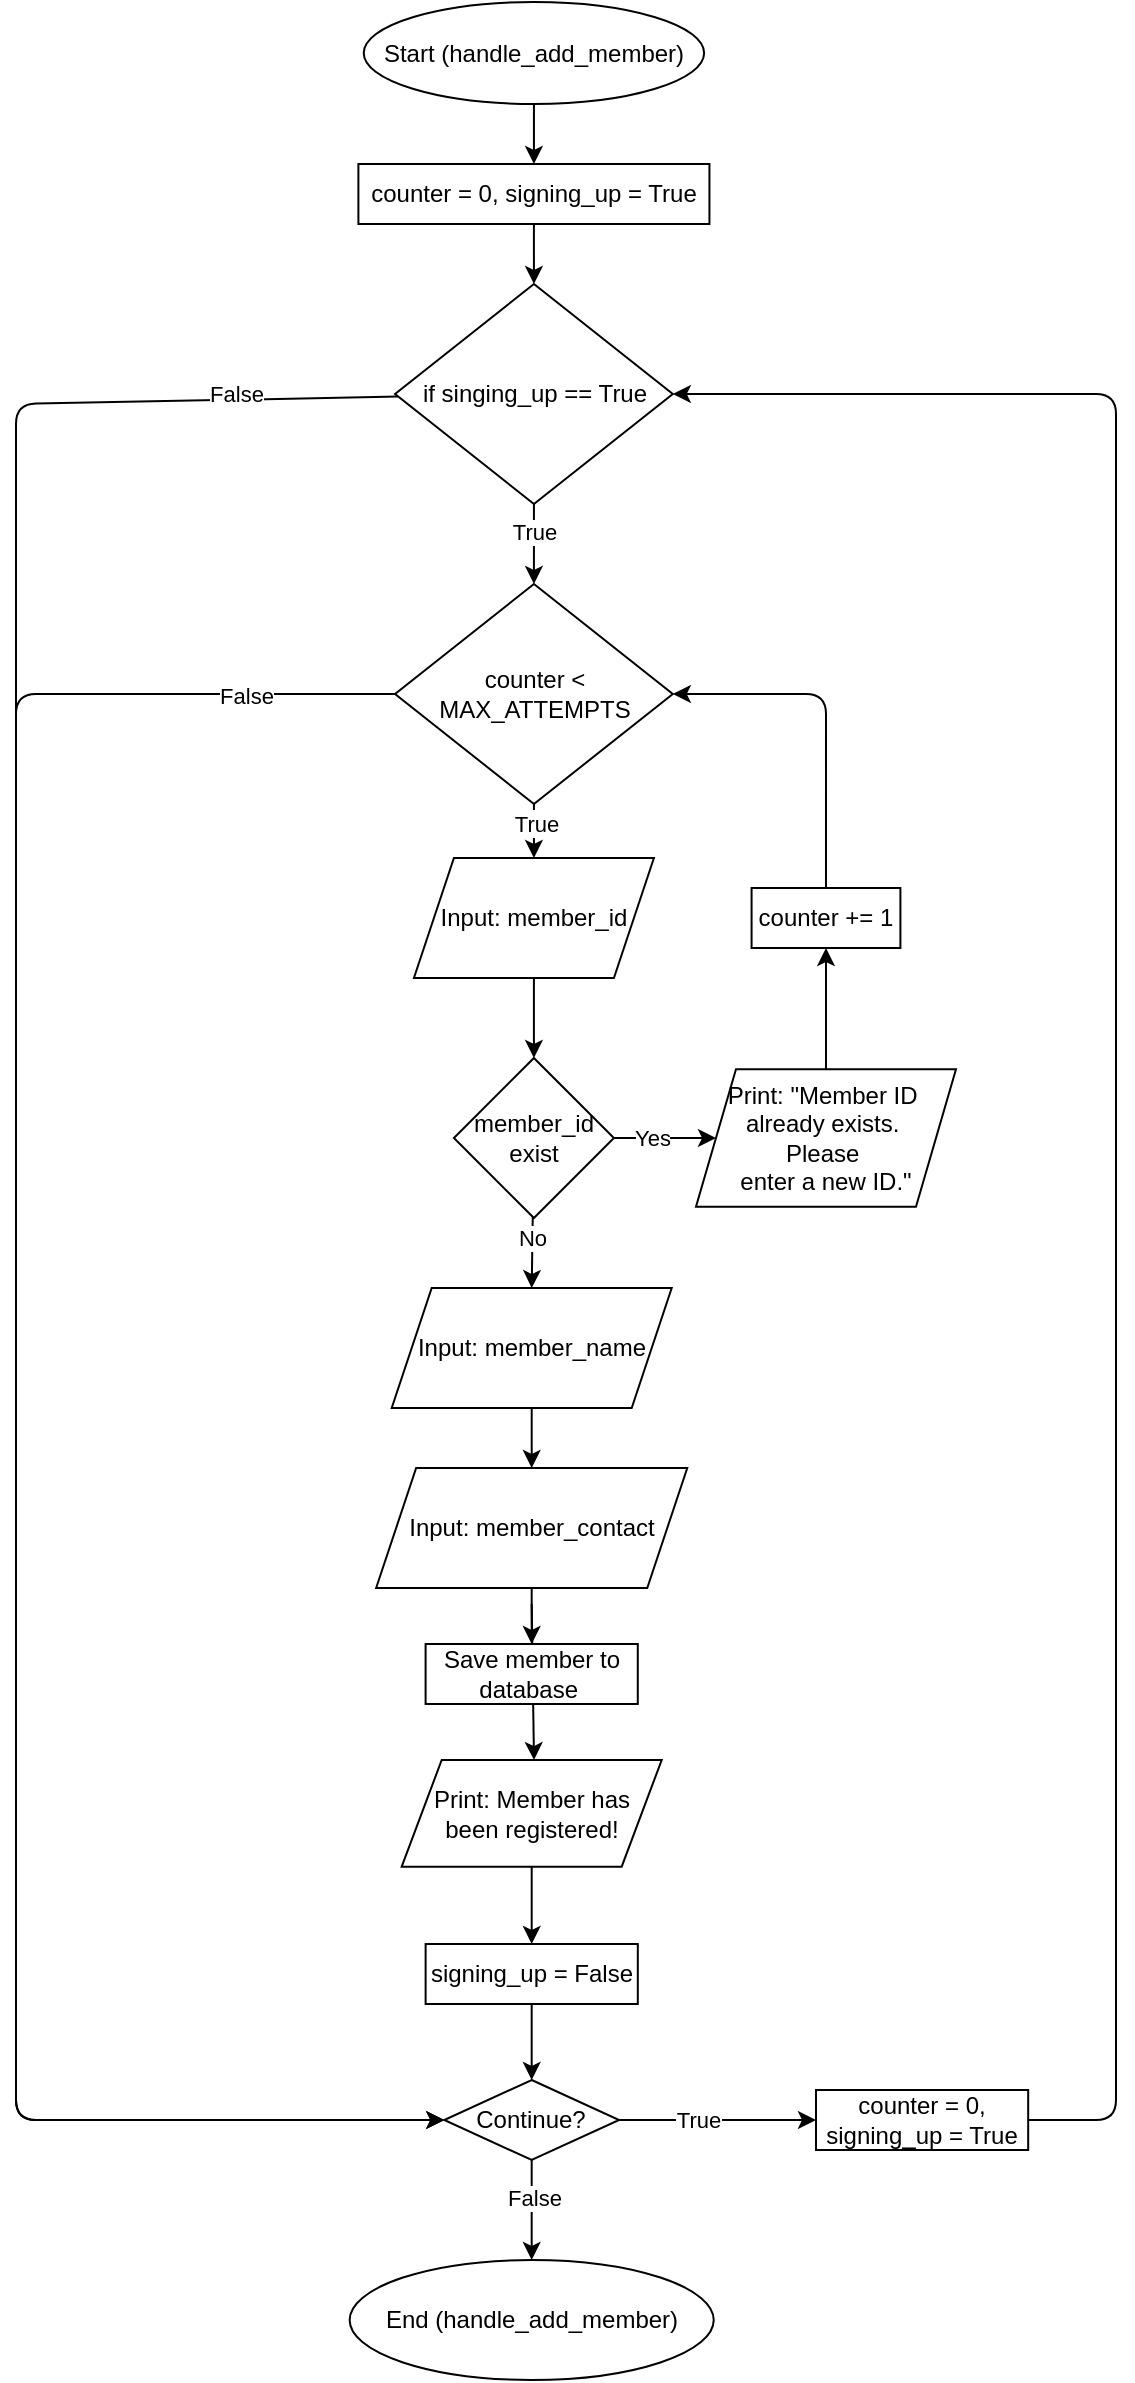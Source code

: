 <mxfile>
    <diagram id="OSkEG1ngoPnX90XY-PIv" name="Page-1">
        <mxGraphModel dx="3975" dy="3704" grid="1" gridSize="10" guides="1" tooltips="1" connect="1" arrows="1" fold="1" page="1" pageScale="1" pageWidth="850" pageHeight="1100" math="0" shadow="0">
            <root>
                <mxCell id="0"/>
                <mxCell id="1" parent="0"/>
                <mxCell id="5" style="edgeStyle=none;html=1;exitX=0.5;exitY=1;exitDx=0;exitDy=0;" parent="1" source="2" target="3" edge="1">
                    <mxGeometry relative="1" as="geometry"/>
                </mxCell>
                <mxCell id="2" value="Start (handle_add_member&lt;span style=&quot;background-color: transparent;&quot;&gt;)&lt;/span&gt;" style="ellipse;whiteSpace=wrap;html=1;" parent="1" vertex="1">
                    <mxGeometry x="-1396.14" y="-2160" width="170.21" height="51" as="geometry"/>
                </mxCell>
                <mxCell id="74" style="edgeStyle=none;html=1;entryX=0.5;entryY=0;entryDx=0;entryDy=0;" parent="1" source="3" target="72" edge="1">
                    <mxGeometry relative="1" as="geometry"/>
                </mxCell>
                <mxCell id="3" value="counter = 0, signing_up = True" style="whiteSpace=wrap;html=1;" parent="1" vertex="1">
                    <mxGeometry x="-1398.8" y="-2079" width="175.52" height="30" as="geometry"/>
                </mxCell>
                <mxCell id="9" style="edgeStyle=none;html=1;exitX=0.5;exitY=1;exitDx=0;exitDy=0;entryX=0.5;entryY=0;entryDx=0;entryDy=0;" parent="1" source="7" target="8" edge="1">
                    <mxGeometry relative="1" as="geometry"/>
                </mxCell>
                <mxCell id="7" value="Input:&amp;nbsp;member_id" style="shape=parallelogram;perimeter=parallelogramPerimeter;whiteSpace=wrap;html=1;fixedSize=1;" parent="1" vertex="1">
                    <mxGeometry x="-1371.04" y="-1732" width="120" height="60" as="geometry"/>
                </mxCell>
                <mxCell id="57" style="edgeStyle=none;html=1;entryX=0.5;entryY=0;entryDx=0;entryDy=0;" parent="1" source="8" target="56" edge="1">
                    <mxGeometry relative="1" as="geometry"/>
                </mxCell>
                <mxCell id="58" value="No" style="edgeLabel;html=1;align=center;verticalAlign=middle;resizable=0;points=[];" parent="57" vertex="1" connectable="0">
                    <mxGeometry x="-0.404" relative="1" as="geometry">
                        <mxPoint as="offset"/>
                    </mxGeometry>
                </mxCell>
                <mxCell id="119" style="edgeStyle=none;html=1;" parent="1" source="8" target="114" edge="1">
                    <mxGeometry relative="1" as="geometry"/>
                </mxCell>
                <mxCell id="120" value="Yes" style="edgeLabel;html=1;align=center;verticalAlign=middle;resizable=0;points=[];" parent="119" vertex="1" connectable="0">
                    <mxGeometry x="-0.263" relative="1" as="geometry">
                        <mxPoint as="offset"/>
                    </mxGeometry>
                </mxCell>
                <mxCell id="8" value="member_id exist" style="rhombus;whiteSpace=wrap;html=1;" parent="1" vertex="1">
                    <mxGeometry x="-1351.04" y="-1632" width="80" height="80" as="geometry"/>
                </mxCell>
                <mxCell id="18" style="edgeStyle=none;html=1;entryX=0.5;entryY=0;entryDx=0;entryDy=0;exitX=0.5;exitY=1;exitDx=0;exitDy=0;" parent="1" source="16" target="7" edge="1">
                    <mxGeometry relative="1" as="geometry">
                        <mxPoint x="-1311.15" y="-1757" as="sourcePoint"/>
                    </mxGeometry>
                </mxCell>
                <mxCell id="19" value="Yes" style="edgeLabel;html=1;align=center;verticalAlign=middle;resizable=0;points=[];" parent="18" vertex="1" connectable="0">
                    <mxGeometry x="-0.333" relative="1" as="geometry">
                        <mxPoint as="offset"/>
                    </mxGeometry>
                </mxCell>
                <mxCell id="105" value="True" style="edgeLabel;html=1;align=center;verticalAlign=middle;resizable=0;points=[];" parent="18" vertex="1" connectable="0">
                    <mxGeometry x="-0.275" y="-2" relative="1" as="geometry">
                        <mxPoint x="3" as="offset"/>
                    </mxGeometry>
                </mxCell>
                <mxCell id="126" style="edgeStyle=none;html=1;exitX=0;exitY=0.5;exitDx=0;exitDy=0;entryX=0;entryY=0.5;entryDx=0;entryDy=0;" parent="1" source="16" target="78" edge="1">
                    <mxGeometry relative="1" as="geometry">
                        <mxPoint x="-1570" y="-1813.75" as="targetPoint"/>
                        <Array as="points">
                            <mxPoint x="-1570" y="-1814"/>
                            <mxPoint x="-1570" y="-1101"/>
                        </Array>
                    </mxGeometry>
                </mxCell>
                <mxCell id="127" value="False" style="edgeLabel;html=1;align=center;verticalAlign=middle;resizable=0;points=[];" vertex="1" connectable="0" parent="126">
                    <mxGeometry x="-0.867" y="1" relative="1" as="geometry">
                        <mxPoint as="offset"/>
                    </mxGeometry>
                </mxCell>
                <mxCell id="16" value="counter &amp;lt; MAX_ATTEMPTS" style="rhombus;whiteSpace=wrap;html=1;" parent="1" vertex="1">
                    <mxGeometry x="-1380.48" y="-1869" width="138.89" height="110" as="geometry"/>
                </mxCell>
                <mxCell id="24" value="End (handle_add_member)" style="ellipse;whiteSpace=wrap;html=1;" parent="1" vertex="1">
                    <mxGeometry x="-1403.18" y="-1031" width="182.05" height="60" as="geometry"/>
                </mxCell>
                <mxCell id="62" style="edgeStyle=none;html=1;exitX=0.5;exitY=1;exitDx=0;exitDy=0;entryX=0.5;entryY=0;entryDx=0;entryDy=0;" parent="1" source="56" target="59" edge="1">
                    <mxGeometry relative="1" as="geometry"/>
                </mxCell>
                <mxCell id="56" value="Input:&amp;nbsp;member_name" style="shape=parallelogram;perimeter=parallelogramPerimeter;whiteSpace=wrap;html=1;fixedSize=1;" parent="1" vertex="1">
                    <mxGeometry x="-1382.15" y="-1517" width="140" height="60" as="geometry"/>
                </mxCell>
                <mxCell id="104" style="edgeStyle=none;html=1;" parent="1" source="59" target="103" edge="1">
                    <mxGeometry relative="1" as="geometry"/>
                </mxCell>
                <mxCell id="59" value="Input:&amp;nbsp;member_contact" style="shape=parallelogram;perimeter=parallelogramPerimeter;whiteSpace=wrap;html=1;fixedSize=1;" parent="1" vertex="1">
                    <mxGeometry x="-1389.93" y="-1427" width="155.56" height="60" as="geometry"/>
                </mxCell>
                <mxCell id="66" style="edgeStyle=none;html=1;exitX=0.5;exitY=1;exitDx=0;exitDy=0;" parent="1" edge="1">
                    <mxGeometry relative="1" as="geometry">
                        <mxPoint x="-1312.155" y="-1359" as="sourcePoint"/>
                        <mxPoint x="-1311" y="-1281" as="targetPoint"/>
                    </mxGeometry>
                </mxCell>
                <mxCell id="70" style="edgeStyle=none;html=1;entryX=0.5;entryY=0;entryDx=0;entryDy=0;" parent="1" source="68" target="69" edge="1">
                    <mxGeometry relative="1" as="geometry"/>
                </mxCell>
                <mxCell id="68" value="Print: Member has been registered!" style="shape=parallelogram;perimeter=parallelogramPerimeter;whiteSpace=wrap;html=1;fixedSize=1;" parent="1" vertex="1">
                    <mxGeometry x="-1377.15" y="-1281" width="130" height="53.33" as="geometry"/>
                </mxCell>
                <mxCell id="84" style="edgeStyle=none;html=1;entryX=0.5;entryY=0;entryDx=0;entryDy=0;" parent="1" source="69" target="78" edge="1">
                    <mxGeometry relative="1" as="geometry"/>
                </mxCell>
                <mxCell id="69" value="signing_up = False" style="whiteSpace=wrap;html=1;" parent="1" vertex="1">
                    <mxGeometry x="-1365.19" y="-1189" width="106.09" height="30" as="geometry"/>
                </mxCell>
                <mxCell id="73" style="edgeStyle=none;html=1;entryX=0.5;entryY=0;entryDx=0;entryDy=0;" parent="1" source="72" target="16" edge="1">
                    <mxGeometry relative="1" as="geometry"/>
                </mxCell>
                <mxCell id="75" value="True" style="edgeLabel;html=1;align=center;verticalAlign=middle;resizable=0;points=[];" parent="73" vertex="1" connectable="0">
                    <mxGeometry x="-0.295" relative="1" as="geometry">
                        <mxPoint as="offset"/>
                    </mxGeometry>
                </mxCell>
                <mxCell id="82" style="edgeStyle=none;html=1;entryX=0;entryY=0.5;entryDx=0;entryDy=0;" parent="1" source="72" target="78" edge="1">
                    <mxGeometry relative="1" as="geometry">
                        <Array as="points">
                            <mxPoint x="-1570" y="-1959"/>
                            <mxPoint x="-1570" y="-1101"/>
                        </Array>
                    </mxGeometry>
                </mxCell>
                <mxCell id="83" value="False" style="edgeLabel;html=1;align=center;verticalAlign=middle;resizable=0;points=[];" parent="82" vertex="1" connectable="0">
                    <mxGeometry x="-0.845" y="1" relative="1" as="geometry">
                        <mxPoint x="17" y="-4" as="offset"/>
                    </mxGeometry>
                </mxCell>
                <mxCell id="72" value="if singing_up == True" style="rhombus;whiteSpace=wrap;html=1;" parent="1" vertex="1">
                    <mxGeometry x="-1380.48" y="-2019" width="138.89" height="110" as="geometry"/>
                </mxCell>
                <mxCell id="79" style="edgeStyle=none;html=1;entryX=0.5;entryY=0;entryDx=0;entryDy=0;" parent="1" source="78" target="24" edge="1">
                    <mxGeometry relative="1" as="geometry"/>
                </mxCell>
                <mxCell id="81" value="False" style="edgeLabel;html=1;align=center;verticalAlign=middle;resizable=0;points=[];" parent="79" vertex="1" connectable="0">
                    <mxGeometry x="-0.235" y="1" relative="1" as="geometry">
                        <mxPoint as="offset"/>
                    </mxGeometry>
                </mxCell>
                <mxCell id="99" style="edgeStyle=none;html=1;entryX=0;entryY=0.5;entryDx=0;entryDy=0;exitX=1;exitY=0.5;exitDx=0;exitDy=0;" parent="1" source="78" target="97" edge="1">
                    <mxGeometry relative="1" as="geometry">
                        <mxPoint x="-1120" y="-1101" as="sourcePoint"/>
                    </mxGeometry>
                </mxCell>
                <mxCell id="101" value="True" style="edgeLabel;html=1;align=center;verticalAlign=middle;resizable=0;points=[];" parent="99" vertex="1" connectable="0">
                    <mxGeometry x="-0.21" relative="1" as="geometry">
                        <mxPoint as="offset"/>
                    </mxGeometry>
                </mxCell>
                <mxCell id="78" value="Continue?" style="rhombus;whiteSpace=wrap;html=1;" parent="1" vertex="1">
                    <mxGeometry x="-1355.87" y="-1121" width="87.43" height="40" as="geometry"/>
                </mxCell>
                <mxCell id="98" style="edgeStyle=none;html=1;exitX=1;exitY=0.5;exitDx=0;exitDy=0;entryX=1;entryY=0.5;entryDx=0;entryDy=0;" parent="1" source="97" target="72" edge="1">
                    <mxGeometry relative="1" as="geometry">
                        <mxPoint x="-1230" y="-1959" as="targetPoint"/>
                        <Array as="points">
                            <mxPoint x="-1020" y="-1101"/>
                            <mxPoint x="-1020" y="-1964"/>
                        </Array>
                    </mxGeometry>
                </mxCell>
                <mxCell id="97" value="counter = 0, signing_up = True" style="whiteSpace=wrap;html=1;" parent="1" vertex="1">
                    <mxGeometry x="-1170" y="-1116" width="106.09" height="30" as="geometry"/>
                </mxCell>
                <mxCell id="103" value="Save member to database&amp;nbsp;" style="whiteSpace=wrap;html=1;" parent="1" vertex="1">
                    <mxGeometry x="-1365.2" y="-1339" width="106.09" height="30" as="geometry"/>
                </mxCell>
                <mxCell id="113" style="edgeStyle=none;html=1;entryX=0.5;entryY=1;entryDx=0;entryDy=0;" parent="1" source="114" target="115" edge="1">
                    <mxGeometry relative="1" as="geometry"/>
                </mxCell>
                <mxCell id="114" value="&lt;span style=&quot;color: rgb(0, 0, 0);&quot;&gt;Print: &quot;Member ID&amp;nbsp;&lt;/span&gt;&lt;div&gt;already&amp;nbsp;&lt;span style=&quot;background-color: transparent;&quot;&gt;exists.&amp;nbsp;&lt;/span&gt;&lt;/div&gt;&lt;div&gt;&lt;span style=&quot;background-color: transparent;&quot;&gt;Please&amp;nbsp;&lt;/span&gt;&lt;div&gt;enter a new ID.&quot;&lt;/div&gt;&lt;/div&gt;" style="shape=parallelogram;perimeter=parallelogramPerimeter;whiteSpace=wrap;html=1;fixedSize=1;" parent="1" vertex="1">
                    <mxGeometry x="-1230.01" y="-1626.33" width="130" height="68.67" as="geometry"/>
                </mxCell>
                <mxCell id="123" style="edgeStyle=none;html=1;entryX=1;entryY=0.5;entryDx=0;entryDy=0;" parent="1" source="115" target="16" edge="1">
                    <mxGeometry relative="1" as="geometry">
                        <Array as="points">
                            <mxPoint x="-1165" y="-1814"/>
                        </Array>
                    </mxGeometry>
                </mxCell>
                <mxCell id="115" value="counter += 1" style="whiteSpace=wrap;html=1;" parent="1" vertex="1">
                    <mxGeometry x="-1202.21" y="-1717" width="74.41" height="30" as="geometry"/>
                </mxCell>
            </root>
        </mxGraphModel>
    </diagram>
</mxfile>